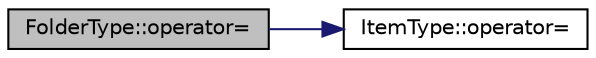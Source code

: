 digraph "FolderType::operator="
{
 // LATEX_PDF_SIZE
  edge [fontname="Helvetica",fontsize="10",labelfontname="Helvetica",labelfontsize="10"];
  node [fontname="Helvetica",fontsize="10",shape=record];
  rankdir="LR";
  Node128 [label="FolderType::operator=",height=0.2,width=0.4,color="black", fillcolor="grey75", style="filled", fontcolor="black",tooltip="Doing Deep copy by copy assignment operator."];
  Node128 -> Node129 [color="midnightblue",fontsize="10",style="solid",fontname="Helvetica"];
  Node129 [label="ItemType::operator=",height=0.2,width=0.4,color="black", fillcolor="white", style="filled",URL="$class_item_type.html#a567419a8ab4bd5824377b39747252524",tooltip="Doing Deep copy by copy assignment operator."];
}
